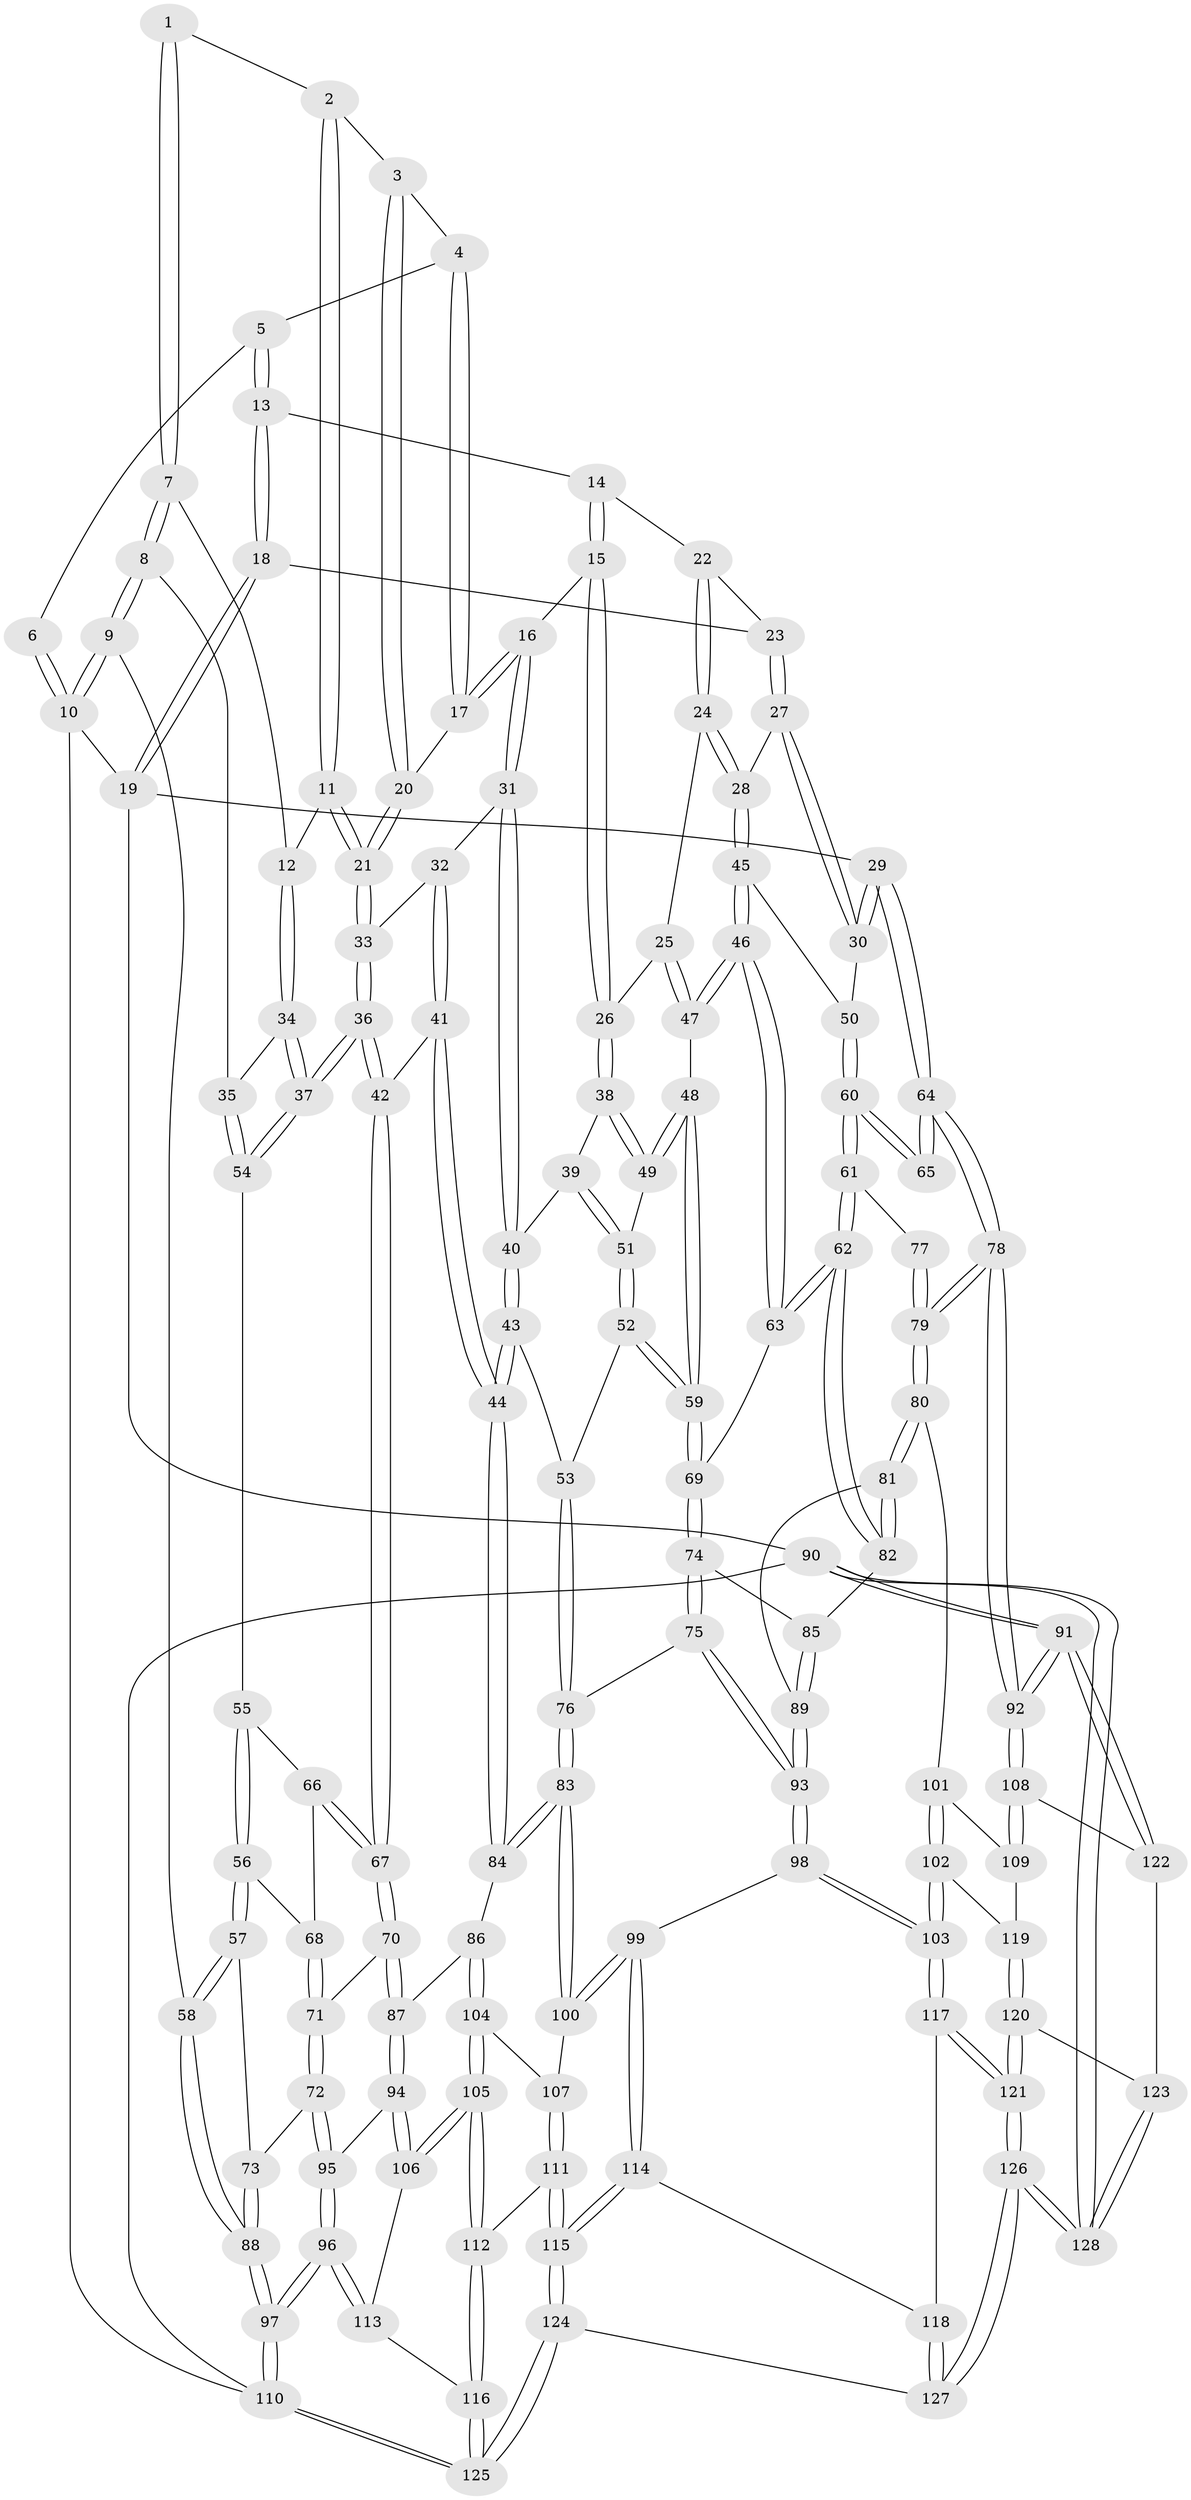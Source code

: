 // coarse degree distribution, {5: 0.29411764705882354, 4: 0.3137254901960784, 6: 0.11764705882352941, 3: 0.17647058823529413, 7: 0.0392156862745098, 8: 0.0196078431372549, 2: 0.0392156862745098}
// Generated by graph-tools (version 1.1) at 2025/21/03/04/25 18:21:32]
// undirected, 128 vertices, 317 edges
graph export_dot {
graph [start="1"]
  node [color=gray90,style=filled];
  1 [pos="+0.19407580248006084+0"];
  2 [pos="+0.26298005918709333+0"];
  3 [pos="+0.3227360091087583+0.0691576616254165"];
  4 [pos="+0.5658403190609577+0"];
  5 [pos="+0.5816024791557126+0"];
  6 [pos="+0.18129655300702563+0"];
  7 [pos="+0.174763354564024+0"];
  8 [pos="+0.03088184821781154+0.21823252910815613"];
  9 [pos="+0+0.19349335324507172"];
  10 [pos="+0+0"];
  11 [pos="+0.24032397820527832+0.17241745829834682"];
  12 [pos="+0.22325142962528643+0.1737668408851981"];
  13 [pos="+0.5856589243943788+0"];
  14 [pos="+0.5876797808559703+0.13702476615560777"];
  15 [pos="+0.544223712796396+0.2030004863127617"];
  16 [pos="+0.4860646244688056+0.17605115624081785"];
  17 [pos="+0.4433781000134019+0.13200187084018758"];
  18 [pos="+0.8529210993576577+0"];
  19 [pos="+1+0"];
  20 [pos="+0.3537583369510119+0.14937177030255672"];
  21 [pos="+0.33080694303938313+0.17292619088692296"];
  22 [pos="+0.6687390753548936+0.13202510350425697"];
  23 [pos="+0.8357497920605643+0"];
  24 [pos="+0.6600945471373353+0.20974932340181246"];
  25 [pos="+0.6008720253373169+0.24047986191686627"];
  26 [pos="+0.5715254973375028+0.2371712821962949"];
  27 [pos="+0.8323604763946851+0.15903474116774893"];
  28 [pos="+0.773094415525521+0.23884661327277018"];
  29 [pos="+1+0.20997062623004245"];
  30 [pos="+0.9615687804008969+0.270889853354667"];
  31 [pos="+0.44519348529533775+0.2711932775012066"];
  32 [pos="+0.3886826589783708+0.27362659858003063"];
  33 [pos="+0.33206918405519936+0.184944685234015"];
  34 [pos="+0.22318434868739273+0.1738042915380833"];
  35 [pos="+0.031456412025505164+0.2185086770997279"];
  36 [pos="+0.26246876629299626+0.3963783719794852"];
  37 [pos="+0.24300449688387948+0.3772727110982752"];
  38 [pos="+0.5479884400849568+0.28746237104875294"];
  39 [pos="+0.4726467816616887+0.31774214913670296"];
  40 [pos="+0.4703400535404777+0.3180089122550293"];
  41 [pos="+0.36581156421281774+0.4239773785914312"];
  42 [pos="+0.26896036869567813+0.41018387574992043"];
  43 [pos="+0.3787519068976075+0.4229172693046687"];
  44 [pos="+0.36832059207091783+0.42512361244211716"];
  45 [pos="+0.7705484636622982+0.2846390023737413"];
  46 [pos="+0.7288492094130392+0.3748750551466337"];
  47 [pos="+0.6889436045299245+0.3627672256553748"];
  48 [pos="+0.6137073941138328+0.38179654579216954"];
  49 [pos="+0.5590368476364139+0.3389764668541061"];
  50 [pos="+0.919343664323965+0.3355945331463151"];
  51 [pos="+0.5236625845102932+0.37854295513527475"];
  52 [pos="+0.5037341423674903+0.4342646609512803"];
  53 [pos="+0.47207216890962256+0.43782536961224033"];
  54 [pos="+0.06807371952178864+0.26842673319822963"];
  55 [pos="+0.07187280230395346+0.3404522671558466"];
  56 [pos="+0.026518224737179772+0.45391120410617647"];
  57 [pos="+0+0.4645100675132819"];
  58 [pos="+0+0.5126374080782521"];
  59 [pos="+0.5624839730586059+0.4575318193417606"];
  60 [pos="+0.9187024368042674+0.3397770279972548"];
  61 [pos="+0.8354402246162925+0.44117049342360676"];
  62 [pos="+0.7709813936098939+0.45453010188685317"];
  63 [pos="+0.7550284528340543+0.4340050023842405"];
  64 [pos="+1+0.5468028293990155"];
  65 [pos="+1+0.4508236838994964"];
  66 [pos="+0.1010516963459239+0.4177187327376272"];
  67 [pos="+0.21047569147647047+0.4803383418279707"];
  68 [pos="+0.050672975889982055+0.456248273566783"];
  69 [pos="+0.5760043542686115+0.4806501967185727"];
  70 [pos="+0.20799472900351879+0.4859492035896627"];
  71 [pos="+0.15262226406711885+0.531859096250533"];
  72 [pos="+0.15075892657674672+0.5346878679055463"];
  73 [pos="+0.10759758650909422+0.5425305087040277"];
  74 [pos="+0.5819250115224127+0.540903278526387"];
  75 [pos="+0.5385438693503979+0.5898072691319368"];
  76 [pos="+0.5088559956598429+0.5972430469882668"];
  77 [pos="+0.8647396285366448+0.4551348181004961"];
  78 [pos="+1+0.6515870802172101"];
  79 [pos="+0.9927026784133194+0.6241121607020472"];
  80 [pos="+0.8256938249018755+0.6412689862623355"];
  81 [pos="+0.7759650239263517+0.6086411947865084"];
  82 [pos="+0.7689392937553442+0.46755741286728464"];
  83 [pos="+0.44564798840424913+0.6300210861735644"];
  84 [pos="+0.4070079925000737+0.6183948562432676"];
  85 [pos="+0.5951339209263896+0.5433933568274858"];
  86 [pos="+0.3799257654399759+0.6313925080429806"];
  87 [pos="+0.3010248668075341+0.6318842945842396"];
  88 [pos="+0+0.6430916507283441"];
  89 [pos="+0.7308457855957499+0.6266060442174402"];
  90 [pos="+1+1"];
  91 [pos="+1+1"];
  92 [pos="+1+0.7559031922273948"];
  93 [pos="+0.6476979800126373+0.7061103828604927"];
  94 [pos="+0.20736627017852485+0.7089220908051729"];
  95 [pos="+0.14904629488043683+0.5969518877210095"];
  96 [pos="+0+0.7940427324067708"];
  97 [pos="+0+0.8187671613168614"];
  98 [pos="+0.6333072193007205+0.7548074532101858"];
  99 [pos="+0.5095202291721519+0.7691300990538774"];
  100 [pos="+0.48890034917687986+0.7366547717727233"];
  101 [pos="+0.8247163430321823+0.6643487461010513"];
  102 [pos="+0.7524499633516389+0.8157060609741822"];
  103 [pos="+0.6927169161236576+0.8430804903784754"];
  104 [pos="+0.362375711118508+0.7040260196148465"];
  105 [pos="+0.2780930058085371+0.7766278510856195"];
  106 [pos="+0.20677833731782924+0.7110013693386152"];
  107 [pos="+0.37589644361201324+0.7587520033538643"];
  108 [pos="+1+0.7983653622643689"];
  109 [pos="+0.8830046701645845+0.8124250292510304"];
  110 [pos="+0+1"];
  111 [pos="+0.35488972940685937+0.8435282987115874"];
  112 [pos="+0.28476686228334136+0.7896379172807212"];
  113 [pos="+0.15232911997615334+0.7481444478665522"];
  114 [pos="+0.4408049747474416+0.9085657018139236"];
  115 [pos="+0.41446330257412317+0.942068636940397"];
  116 [pos="+0.19937172296561592+0.8811588726387558"];
  117 [pos="+0.6919570392839582+0.8498523308115262"];
  118 [pos="+0.6883269821461668+0.8541747260488052"];
  119 [pos="+0.8629842102860905+0.8290138047918274"];
  120 [pos="+0.8596401210527508+0.9051000467660332"];
  121 [pos="+0.7801882873246602+0.9416389011295102"];
  122 [pos="+0.8869220301645476+0.921467876379314"];
  123 [pos="+0.8790080041088028+0.9201027856209743"];
  124 [pos="+0.38106280633960077+1"];
  125 [pos="+0.16316491424659677+1"];
  126 [pos="+0.7939640259292603+1"];
  127 [pos="+0.5377583901283286+1"];
  128 [pos="+0.8281263203627658+1"];
  1 -- 2;
  1 -- 7;
  1 -- 7;
  2 -- 3;
  2 -- 11;
  2 -- 11;
  3 -- 4;
  3 -- 20;
  3 -- 20;
  4 -- 5;
  4 -- 17;
  4 -- 17;
  5 -- 6;
  5 -- 13;
  5 -- 13;
  6 -- 10;
  6 -- 10;
  7 -- 8;
  7 -- 8;
  7 -- 12;
  8 -- 9;
  8 -- 9;
  8 -- 35;
  9 -- 10;
  9 -- 10;
  9 -- 58;
  10 -- 19;
  10 -- 110;
  11 -- 12;
  11 -- 21;
  11 -- 21;
  12 -- 34;
  12 -- 34;
  13 -- 14;
  13 -- 18;
  13 -- 18;
  14 -- 15;
  14 -- 15;
  14 -- 22;
  15 -- 16;
  15 -- 26;
  15 -- 26;
  16 -- 17;
  16 -- 17;
  16 -- 31;
  16 -- 31;
  17 -- 20;
  18 -- 19;
  18 -- 19;
  18 -- 23;
  19 -- 29;
  19 -- 90;
  20 -- 21;
  20 -- 21;
  21 -- 33;
  21 -- 33;
  22 -- 23;
  22 -- 24;
  22 -- 24;
  23 -- 27;
  23 -- 27;
  24 -- 25;
  24 -- 28;
  24 -- 28;
  25 -- 26;
  25 -- 47;
  25 -- 47;
  26 -- 38;
  26 -- 38;
  27 -- 28;
  27 -- 30;
  27 -- 30;
  28 -- 45;
  28 -- 45;
  29 -- 30;
  29 -- 30;
  29 -- 64;
  29 -- 64;
  30 -- 50;
  31 -- 32;
  31 -- 40;
  31 -- 40;
  32 -- 33;
  32 -- 41;
  32 -- 41;
  33 -- 36;
  33 -- 36;
  34 -- 35;
  34 -- 37;
  34 -- 37;
  35 -- 54;
  35 -- 54;
  36 -- 37;
  36 -- 37;
  36 -- 42;
  36 -- 42;
  37 -- 54;
  37 -- 54;
  38 -- 39;
  38 -- 49;
  38 -- 49;
  39 -- 40;
  39 -- 51;
  39 -- 51;
  40 -- 43;
  40 -- 43;
  41 -- 42;
  41 -- 44;
  41 -- 44;
  42 -- 67;
  42 -- 67;
  43 -- 44;
  43 -- 44;
  43 -- 53;
  44 -- 84;
  44 -- 84;
  45 -- 46;
  45 -- 46;
  45 -- 50;
  46 -- 47;
  46 -- 47;
  46 -- 63;
  46 -- 63;
  47 -- 48;
  48 -- 49;
  48 -- 49;
  48 -- 59;
  48 -- 59;
  49 -- 51;
  50 -- 60;
  50 -- 60;
  51 -- 52;
  51 -- 52;
  52 -- 53;
  52 -- 59;
  52 -- 59;
  53 -- 76;
  53 -- 76;
  54 -- 55;
  55 -- 56;
  55 -- 56;
  55 -- 66;
  56 -- 57;
  56 -- 57;
  56 -- 68;
  57 -- 58;
  57 -- 58;
  57 -- 73;
  58 -- 88;
  58 -- 88;
  59 -- 69;
  59 -- 69;
  60 -- 61;
  60 -- 61;
  60 -- 65;
  60 -- 65;
  61 -- 62;
  61 -- 62;
  61 -- 77;
  62 -- 63;
  62 -- 63;
  62 -- 82;
  62 -- 82;
  63 -- 69;
  64 -- 65;
  64 -- 65;
  64 -- 78;
  64 -- 78;
  66 -- 67;
  66 -- 67;
  66 -- 68;
  67 -- 70;
  67 -- 70;
  68 -- 71;
  68 -- 71;
  69 -- 74;
  69 -- 74;
  70 -- 71;
  70 -- 87;
  70 -- 87;
  71 -- 72;
  71 -- 72;
  72 -- 73;
  72 -- 95;
  72 -- 95;
  73 -- 88;
  73 -- 88;
  74 -- 75;
  74 -- 75;
  74 -- 85;
  75 -- 76;
  75 -- 93;
  75 -- 93;
  76 -- 83;
  76 -- 83;
  77 -- 79;
  77 -- 79;
  78 -- 79;
  78 -- 79;
  78 -- 92;
  78 -- 92;
  79 -- 80;
  79 -- 80;
  80 -- 81;
  80 -- 81;
  80 -- 101;
  81 -- 82;
  81 -- 82;
  81 -- 89;
  82 -- 85;
  83 -- 84;
  83 -- 84;
  83 -- 100;
  83 -- 100;
  84 -- 86;
  85 -- 89;
  85 -- 89;
  86 -- 87;
  86 -- 104;
  86 -- 104;
  87 -- 94;
  87 -- 94;
  88 -- 97;
  88 -- 97;
  89 -- 93;
  89 -- 93;
  90 -- 91;
  90 -- 91;
  90 -- 128;
  90 -- 128;
  90 -- 110;
  91 -- 92;
  91 -- 92;
  91 -- 122;
  91 -- 122;
  92 -- 108;
  92 -- 108;
  93 -- 98;
  93 -- 98;
  94 -- 95;
  94 -- 106;
  94 -- 106;
  95 -- 96;
  95 -- 96;
  96 -- 97;
  96 -- 97;
  96 -- 113;
  96 -- 113;
  97 -- 110;
  97 -- 110;
  98 -- 99;
  98 -- 103;
  98 -- 103;
  99 -- 100;
  99 -- 100;
  99 -- 114;
  99 -- 114;
  100 -- 107;
  101 -- 102;
  101 -- 102;
  101 -- 109;
  102 -- 103;
  102 -- 103;
  102 -- 119;
  103 -- 117;
  103 -- 117;
  104 -- 105;
  104 -- 105;
  104 -- 107;
  105 -- 106;
  105 -- 106;
  105 -- 112;
  105 -- 112;
  106 -- 113;
  107 -- 111;
  107 -- 111;
  108 -- 109;
  108 -- 109;
  108 -- 122;
  109 -- 119;
  110 -- 125;
  110 -- 125;
  111 -- 112;
  111 -- 115;
  111 -- 115;
  112 -- 116;
  112 -- 116;
  113 -- 116;
  114 -- 115;
  114 -- 115;
  114 -- 118;
  115 -- 124;
  115 -- 124;
  116 -- 125;
  116 -- 125;
  117 -- 118;
  117 -- 121;
  117 -- 121;
  118 -- 127;
  118 -- 127;
  119 -- 120;
  119 -- 120;
  120 -- 121;
  120 -- 121;
  120 -- 123;
  121 -- 126;
  121 -- 126;
  122 -- 123;
  123 -- 128;
  123 -- 128;
  124 -- 125;
  124 -- 125;
  124 -- 127;
  126 -- 127;
  126 -- 127;
  126 -- 128;
  126 -- 128;
}
